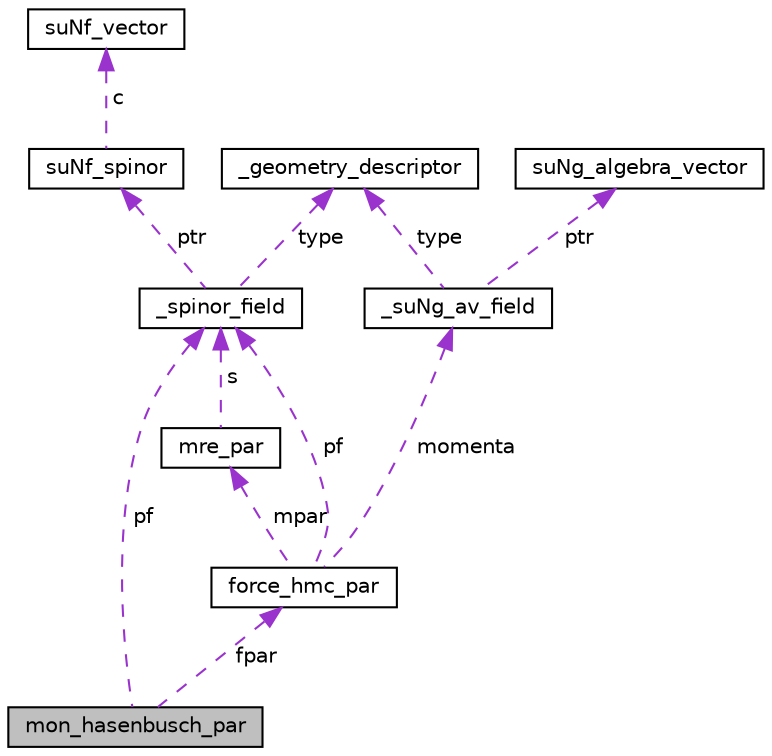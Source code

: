 digraph "mon_hasenbusch_par"
{
 // LATEX_PDF_SIZE
  edge [fontname="Helvetica",fontsize="10",labelfontname="Helvetica",labelfontsize="10"];
  node [fontname="Helvetica",fontsize="10",shape=record];
  Node1 [label="mon_hasenbusch_par",height=0.2,width=0.4,color="black", fillcolor="grey75", style="filled", fontcolor="black",tooltip=" "];
  Node2 -> Node1 [dir="back",color="darkorchid3",fontsize="10",style="dashed",label=" pf" ];
  Node2 [label="_spinor_field",height=0.2,width=0.4,color="black", fillcolor="white", style="filled",URL="$d3/d33/struct__spinor__field.html",tooltip=" "];
  Node3 -> Node2 [dir="back",color="darkorchid3",fontsize="10",style="dashed",label=" type" ];
  Node3 [label="_geometry_descriptor",height=0.2,width=0.4,color="black", fillcolor="white", style="filled",URL="$db/d43/struct__geometry__descriptor.html",tooltip=" "];
  Node4 -> Node2 [dir="back",color="darkorchid3",fontsize="10",style="dashed",label=" ptr" ];
  Node4 [label="suNf_spinor",height=0.2,width=0.4,color="black", fillcolor="white", style="filled",URL="$d8/dd1/structsuNf__spinor.html",tooltip=" "];
  Node5 -> Node4 [dir="back",color="darkorchid3",fontsize="10",style="dashed",label=" c" ];
  Node5 [label="suNf_vector",height=0.2,width=0.4,color="black", fillcolor="white", style="filled",URL="$de/d49/structsuNf__vector.html",tooltip=" "];
  Node6 -> Node1 [dir="back",color="darkorchid3",fontsize="10",style="dashed",label=" fpar" ];
  Node6 [label="force_hmc_par",height=0.2,width=0.4,color="black", fillcolor="white", style="filled",URL="$df/d6a/structforce__hmc__par.html",tooltip=" "];
  Node2 -> Node6 [dir="back",color="darkorchid3",fontsize="10",style="dashed",label=" pf" ];
  Node7 -> Node6 [dir="back",color="darkorchid3",fontsize="10",style="dashed",label=" momenta" ];
  Node7 [label="_suNg_av_field",height=0.2,width=0.4,color="black", fillcolor="white", style="filled",URL="$d4/d75/struct__suNg__av__field.html",tooltip=" "];
  Node3 -> Node7 [dir="back",color="darkorchid3",fontsize="10",style="dashed",label=" type" ];
  Node8 -> Node7 [dir="back",color="darkorchid3",fontsize="10",style="dashed",label=" ptr" ];
  Node8 [label="suNg_algebra_vector",height=0.2,width=0.4,color="black", fillcolor="white", style="filled",URL="$d3/dcb/structsuNg__algebra__vector.html",tooltip=" "];
  Node9 -> Node6 [dir="back",color="darkorchid3",fontsize="10",style="dashed",label=" mpar" ];
  Node9 [label="mre_par",height=0.2,width=0.4,color="black", fillcolor="white", style="filled",URL="$df/d69/structmre__par.html",tooltip=" "];
  Node2 -> Node9 [dir="back",color="darkorchid3",fontsize="10",style="dashed",label=" s" ];
}
